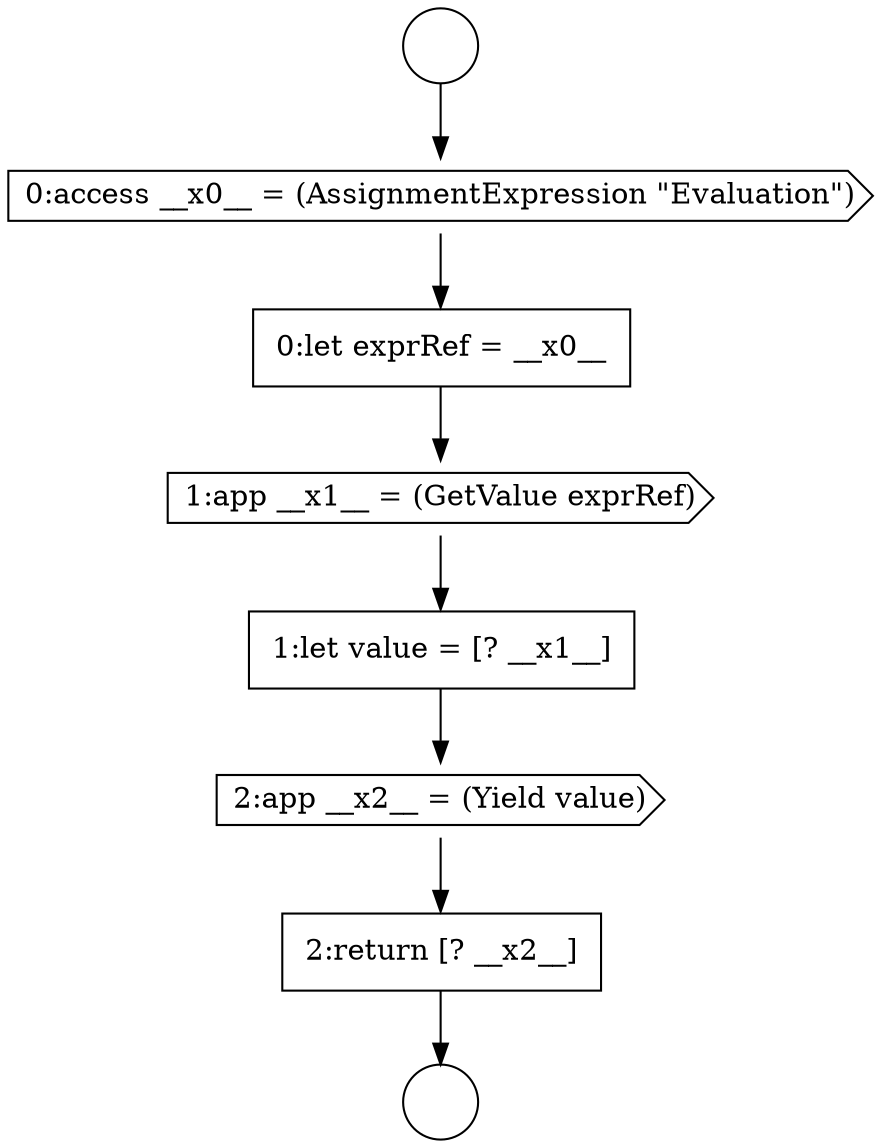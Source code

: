digraph {
  node9315 [shape=none, margin=0, label=<<font color="black">
    <table border="0" cellborder="1" cellspacing="0" cellpadding="10">
      <tr><td align="left">1:let value = [? __x1__]</td></tr>
    </table>
  </font>> color="black" fillcolor="white" style=filled]
  node9316 [shape=cds, label=<<font color="black">2:app __x2__ = (Yield value)</font>> color="black" fillcolor="white" style=filled]
  node9312 [shape=cds, label=<<font color="black">0:access __x0__ = (AssignmentExpression &quot;Evaluation&quot;)</font>> color="black" fillcolor="white" style=filled]
  node9317 [shape=none, margin=0, label=<<font color="black">
    <table border="0" cellborder="1" cellspacing="0" cellpadding="10">
      <tr><td align="left">2:return [? __x2__]</td></tr>
    </table>
  </font>> color="black" fillcolor="white" style=filled]
  node9313 [shape=none, margin=0, label=<<font color="black">
    <table border="0" cellborder="1" cellspacing="0" cellpadding="10">
      <tr><td align="left">0:let exprRef = __x0__</td></tr>
    </table>
  </font>> color="black" fillcolor="white" style=filled]
  node9311 [shape=circle label=" " color="black" fillcolor="white" style=filled]
  node9314 [shape=cds, label=<<font color="black">1:app __x1__ = (GetValue exprRef)</font>> color="black" fillcolor="white" style=filled]
  node9310 [shape=circle label=" " color="black" fillcolor="white" style=filled]
  node9317 -> node9311 [ color="black"]
  node9312 -> node9313 [ color="black"]
  node9316 -> node9317 [ color="black"]
  node9313 -> node9314 [ color="black"]
  node9315 -> node9316 [ color="black"]
  node9310 -> node9312 [ color="black"]
  node9314 -> node9315 [ color="black"]
}
